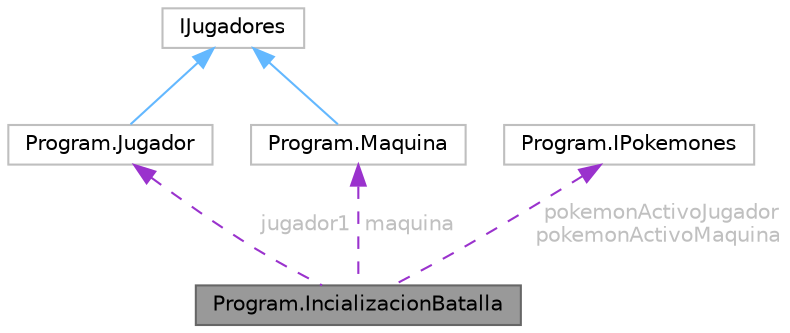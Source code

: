 digraph "Program.IncializacionBatalla"
{
 // LATEX_PDF_SIZE
  bgcolor="transparent";
  edge [fontname=Helvetica,fontsize=10,labelfontname=Helvetica,labelfontsize=10];
  node [fontname=Helvetica,fontsize=10,shape=box,height=0.2,width=0.4];
  Node1 [id="Node000001",label="Program.IncializacionBatalla",height=0.2,width=0.4,color="gray40", fillcolor="grey60", style="filled", fontcolor="black",tooltip=" "];
  Node2 -> Node1 [id="edge6_Node000001_Node000002",dir="back",color="darkorchid3",style="dashed",tooltip=" ",label=" jugador1",fontcolor="grey" ];
  Node2 [id="Node000002",label="Program.Jugador",height=0.2,width=0.4,color="grey75", fillcolor="white", style="filled",URL="$class_program_1_1_jugador.html",tooltip=" "];
  Node3 -> Node2 [id="edge7_Node000002_Node000003",dir="back",color="steelblue1",style="solid",tooltip=" "];
  Node3 [id="Node000003",label="IJugadores",height=0.2,width=0.4,color="grey75", fillcolor="white", style="filled",URL="$interface_program_1_1_i_jugadores.html",tooltip=" "];
  Node4 -> Node1 [id="edge8_Node000001_Node000004",dir="back",color="darkorchid3",style="dashed",tooltip=" ",label=" maquina",fontcolor="grey" ];
  Node4 [id="Node000004",label="Program.Maquina",height=0.2,width=0.4,color="grey75", fillcolor="white", style="filled",URL="$class_program_1_1_maquina.html",tooltip=" "];
  Node3 -> Node4 [id="edge9_Node000004_Node000003",dir="back",color="steelblue1",style="solid",tooltip=" "];
  Node5 -> Node1 [id="edge10_Node000001_Node000005",dir="back",color="darkorchid3",style="dashed",tooltip=" ",label=" pokemonActivoJugador\npokemonActivoMaquina",fontcolor="grey" ];
  Node5 [id="Node000005",label="Program.IPokemones",height=0.2,width=0.4,color="grey75", fillcolor="white", style="filled",URL="$interface_program_1_1_i_pokemones.html",tooltip=" "];
}
